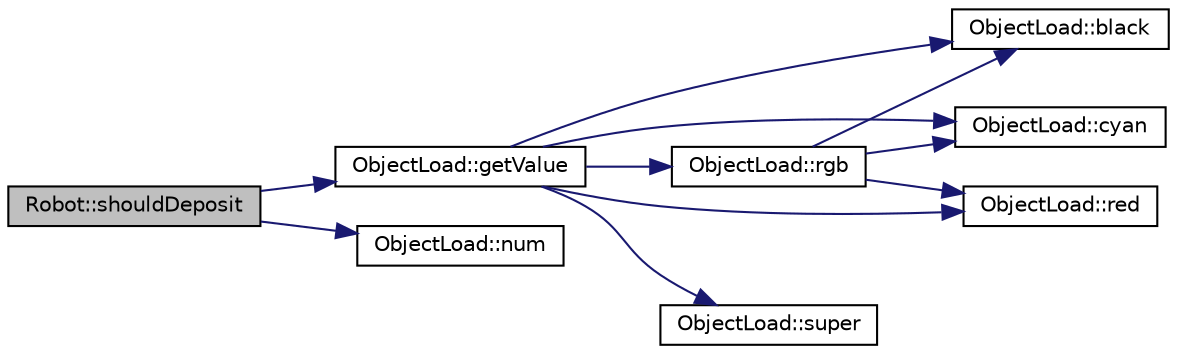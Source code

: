 digraph "Robot::shouldDeposit"
{
 // LATEX_PDF_SIZE
  edge [fontname="Helvetica",fontsize="10",labelfontname="Helvetica",labelfontsize="10"];
  node [fontname="Helvetica",fontsize="10",shape=record];
  rankdir="LR";
  Node1 [label="Robot::shouldDeposit",height=0.2,width=0.4,color="black", fillcolor="grey75", style="filled", fontcolor="black",tooltip="decides whether depositing is a good idea or not"];
  Node1 -> Node2 [color="midnightblue",fontsize="10",style="solid",fontname="Helvetica"];
  Node2 [label="ObjectLoad::getValue",height=0.2,width=0.4,color="black", fillcolor="white", style="filled",URL="$class_object_load.html#a93aca9fdea2b8f94c7dcc9c4536d3525",tooltip=" "];
  Node2 -> Node3 [color="midnightblue",fontsize="10",style="solid",fontname="Helvetica"];
  Node3 [label="ObjectLoad::black",height=0.2,width=0.4,color="black", fillcolor="white", style="filled",URL="$class_object_load.html#ace19a0a3db1341917e23f89adaa651a6",tooltip=" "];
  Node2 -> Node4 [color="midnightblue",fontsize="10",style="solid",fontname="Helvetica"];
  Node4 [label="ObjectLoad::cyan",height=0.2,width=0.4,color="black", fillcolor="white", style="filled",URL="$class_object_load.html#ab40ec3ba11297aa9d5db01991fd55bac",tooltip=" "];
  Node2 -> Node5 [color="midnightblue",fontsize="10",style="solid",fontname="Helvetica"];
  Node5 [label="ObjectLoad::red",height=0.2,width=0.4,color="black", fillcolor="white", style="filled",URL="$class_object_load.html#a594a74d89f15e74b2e7d3e6bd5fc8721",tooltip=" "];
  Node2 -> Node6 [color="midnightblue",fontsize="10",style="solid",fontname="Helvetica"];
  Node6 [label="ObjectLoad::rgb",height=0.2,width=0.4,color="black", fillcolor="white", style="filled",URL="$class_object_load.html#a8f9d9674889ba7c9e49bcddee4d42017",tooltip=" "];
  Node6 -> Node3 [color="midnightblue",fontsize="10",style="solid",fontname="Helvetica"];
  Node6 -> Node4 [color="midnightblue",fontsize="10",style="solid",fontname="Helvetica"];
  Node6 -> Node5 [color="midnightblue",fontsize="10",style="solid",fontname="Helvetica"];
  Node2 -> Node7 [color="midnightblue",fontsize="10",style="solid",fontname="Helvetica"];
  Node7 [label="ObjectLoad::super",height=0.2,width=0.4,color="black", fillcolor="white", style="filled",URL="$class_object_load.html#a2e819001d38ab14261830c5dc56bbb98",tooltip=" "];
  Node1 -> Node8 [color="midnightblue",fontsize="10",style="solid",fontname="Helvetica"];
  Node8 [label="ObjectLoad::num",height=0.2,width=0.4,color="black", fillcolor="white", style="filled",URL="$class_object_load.html#ad3c7af6f005a96360d8680cf940bf539",tooltip=" "];
}

